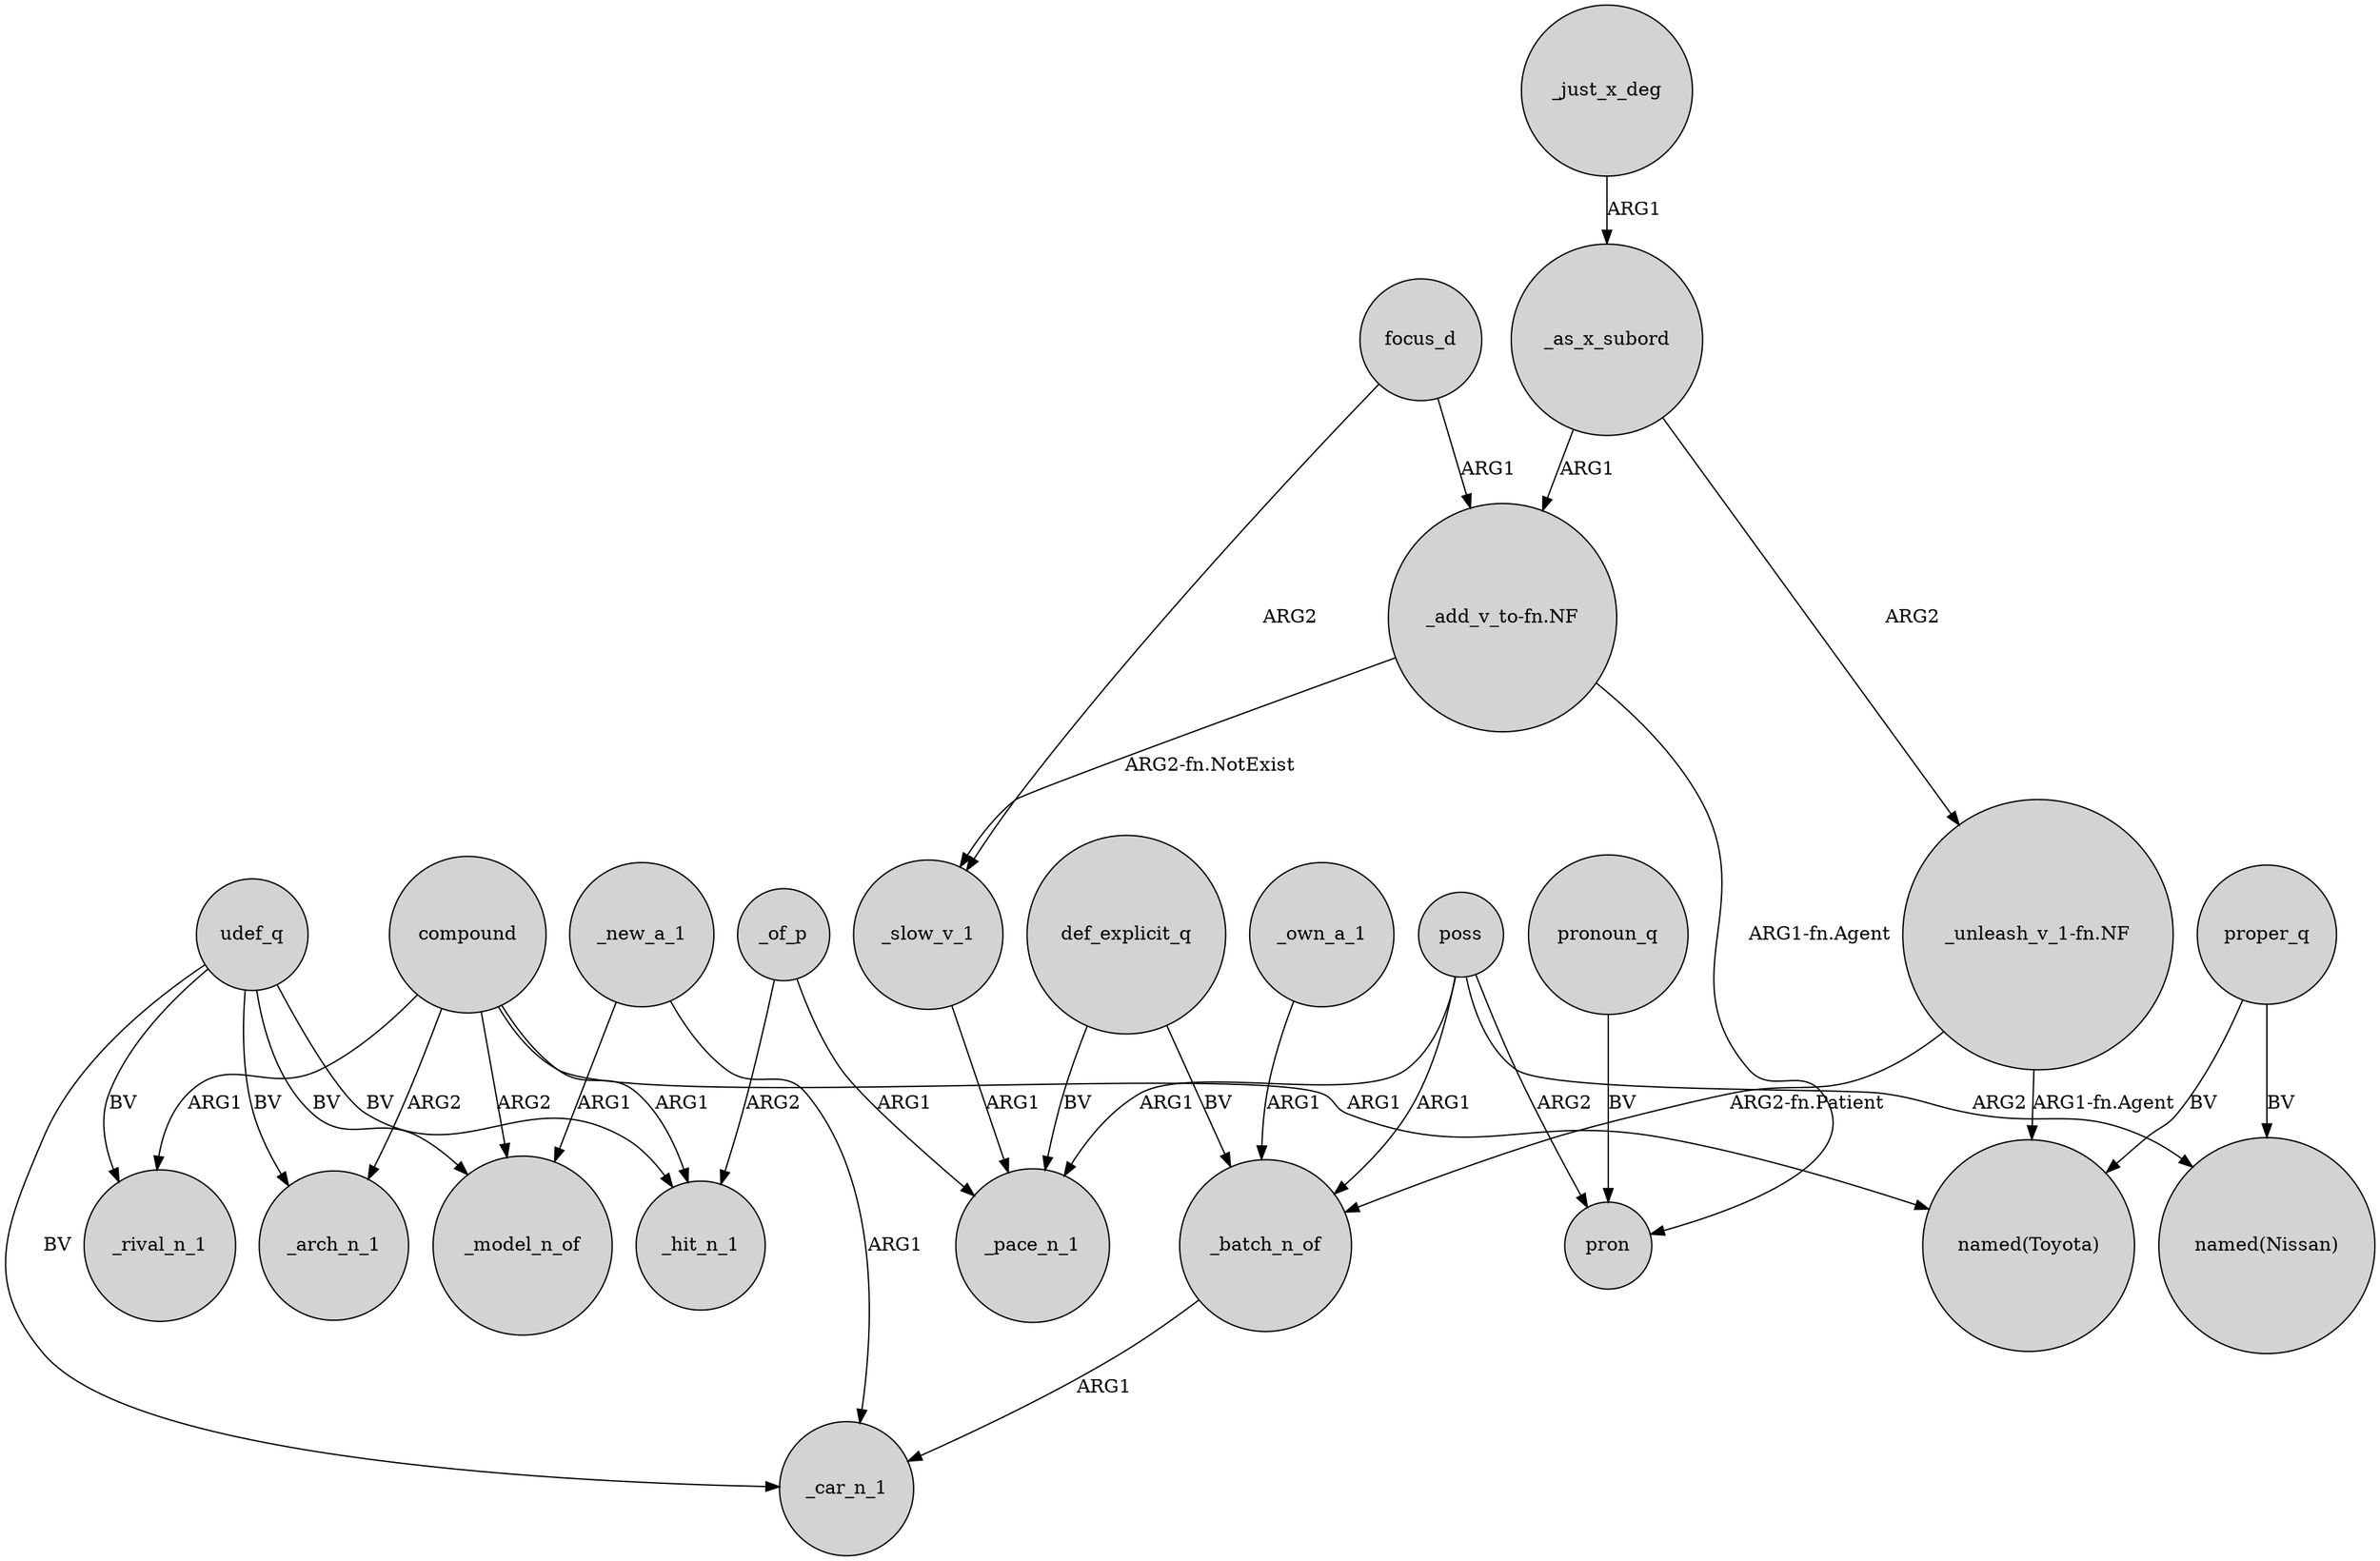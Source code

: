 digraph {
	node [shape=circle style=filled]
	compound -> _arch_n_1 [label=ARG2]
	_just_x_deg -> _as_x_subord [label=ARG1]
	compound -> "named(Toyota)" [label=ARG1]
	_batch_n_of -> _car_n_1 [label=ARG1]
	udef_q -> _hit_n_1 [label=BV]
	compound -> _hit_n_1 [label=ARG1]
	def_explicit_q -> _batch_n_of [label=BV]
	poss -> pron [label=ARG2]
	"_add_v_to-fn.NF" -> _slow_v_1 [label="ARG2-fn.NotExist"]
	compound -> _rival_n_1 [label=ARG1]
	poss -> "named(Nissan)" [label=ARG2]
	_of_p -> _pace_n_1 [label=ARG1]
	_own_a_1 -> _batch_n_of [label=ARG1]
	"_unleash_v_1-fn.NF" -> _batch_n_of [label="ARG2-fn.Patient"]
	poss -> _batch_n_of [label=ARG1]
	_slow_v_1 -> _pace_n_1 [label=ARG1]
	pronoun_q -> pron [label=BV]
	_as_x_subord -> "_add_v_to-fn.NF" [label=ARG1]
	proper_q -> "named(Nissan)" [label=BV]
	_as_x_subord -> "_unleash_v_1-fn.NF" [label=ARG2]
	"_unleash_v_1-fn.NF" -> "named(Toyota)" [label="ARG1-fn.Agent"]
	proper_q -> "named(Toyota)" [label=BV]
	def_explicit_q -> _pace_n_1 [label=BV]
	_new_a_1 -> _car_n_1 [label=ARG1]
	_of_p -> _hit_n_1 [label=ARG2]
	_new_a_1 -> _model_n_of [label=ARG1]
	udef_q -> _arch_n_1 [label=BV]
	"_add_v_to-fn.NF" -> pron [label="ARG1-fn.Agent"]
	focus_d -> _slow_v_1 [label=ARG2]
	udef_q -> _rival_n_1 [label=BV]
	udef_q -> _car_n_1 [label=BV]
	udef_q -> _model_n_of [label=BV]
	focus_d -> "_add_v_to-fn.NF" [label=ARG1]
	poss -> _pace_n_1 [label=ARG1]
	compound -> _model_n_of [label=ARG2]
}

